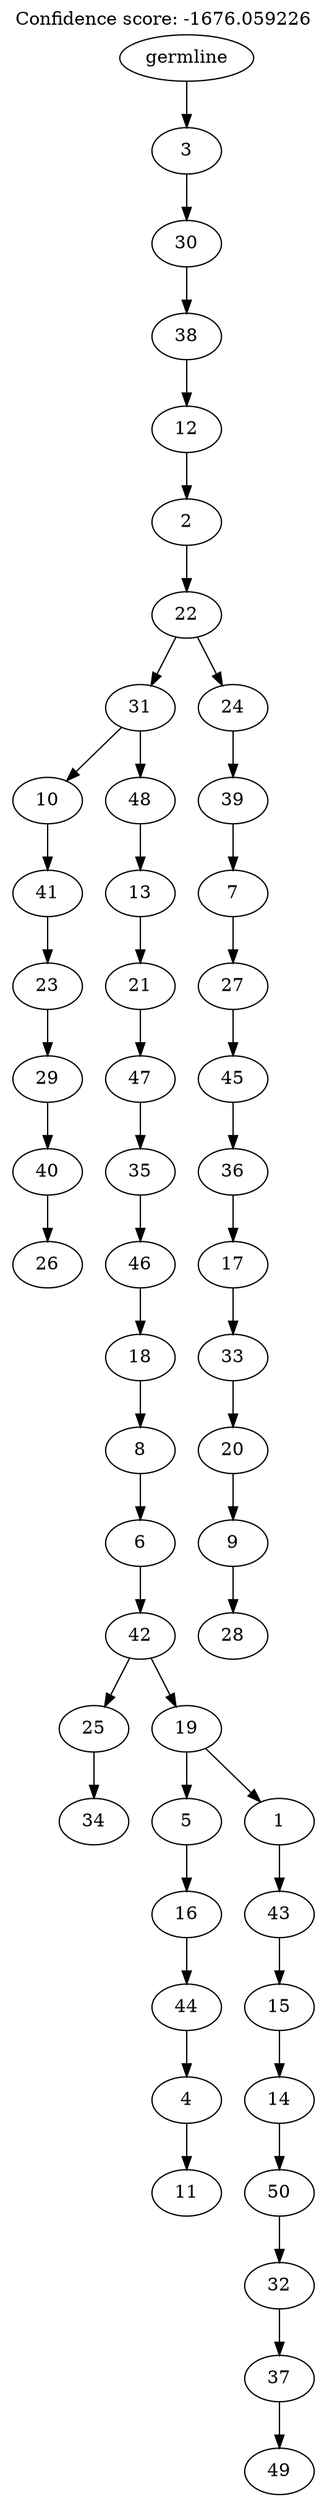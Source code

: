 digraph g {
	"49" -> "50";
	"50" [label="26"];
	"48" -> "49";
	"49" [label="40"];
	"47" -> "48";
	"48" [label="29"];
	"46" -> "47";
	"47" [label="23"];
	"45" -> "46";
	"46" [label="41"];
	"43" -> "44";
	"44" [label="34"];
	"41" -> "42";
	"42" [label="11"];
	"40" -> "41";
	"41" [label="4"];
	"39" -> "40";
	"40" [label="44"];
	"38" -> "39";
	"39" [label="16"];
	"36" -> "37";
	"37" [label="49"];
	"35" -> "36";
	"36" [label="37"];
	"34" -> "35";
	"35" [label="32"];
	"33" -> "34";
	"34" [label="50"];
	"32" -> "33";
	"33" [label="14"];
	"31" -> "32";
	"32" [label="15"];
	"30" -> "31";
	"31" [label="43"];
	"29" -> "30";
	"30" [label="1"];
	"29" -> "38";
	"38" [label="5"];
	"28" -> "29";
	"29" [label="19"];
	"28" -> "43";
	"43" [label="25"];
	"27" -> "28";
	"28" [label="42"];
	"26" -> "27";
	"27" [label="6"];
	"25" -> "26";
	"26" [label="8"];
	"24" -> "25";
	"25" [label="18"];
	"23" -> "24";
	"24" [label="46"];
	"22" -> "23";
	"23" [label="35"];
	"21" -> "22";
	"22" [label="47"];
	"20" -> "21";
	"21" [label="21"];
	"19" -> "20";
	"20" [label="13"];
	"18" -> "19";
	"19" [label="48"];
	"18" -> "45";
	"45" [label="10"];
	"16" -> "17";
	"17" [label="28"];
	"15" -> "16";
	"16" [label="9"];
	"14" -> "15";
	"15" [label="20"];
	"13" -> "14";
	"14" [label="33"];
	"12" -> "13";
	"13" [label="17"];
	"11" -> "12";
	"12" [label="36"];
	"10" -> "11";
	"11" [label="45"];
	"9" -> "10";
	"10" [label="27"];
	"8" -> "9";
	"9" [label="7"];
	"7" -> "8";
	"8" [label="39"];
	"6" -> "7";
	"7" [label="24"];
	"6" -> "18";
	"18" [label="31"];
	"5" -> "6";
	"6" [label="22"];
	"4" -> "5";
	"5" [label="2"];
	"3" -> "4";
	"4" [label="12"];
	"2" -> "3";
	"3" [label="38"];
	"1" -> "2";
	"2" [label="30"];
	"0" -> "1";
	"1" [label="3"];
	"0" [label="germline"];
	labelloc="t";
	label="Confidence score: -1676.059226";
}
